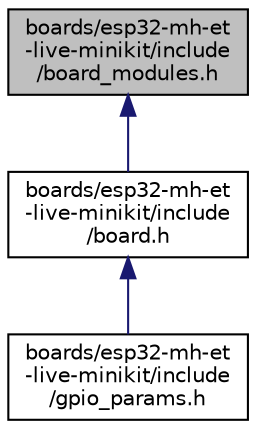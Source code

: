 digraph "boards/esp32-mh-et-live-minikit/include/board_modules.h"
{
 // LATEX_PDF_SIZE
  edge [fontname="Helvetica",fontsize="10",labelfontname="Helvetica",labelfontsize="10"];
  node [fontname="Helvetica",fontsize="10",shape=record];
  Node1 [label="boards/esp32-mh-et\l-live-minikit/include\l/board_modules.h",height=0.2,width=0.4,color="black", fillcolor="grey75", style="filled", fontcolor="black",tooltip="Definitions for Wemos stackable hardware modules (shields)"];
  Node1 -> Node2 [dir="back",color="midnightblue",fontsize="10",style="solid",fontname="Helvetica"];
  Node2 [label="boards/esp32-mh-et\l-live-minikit/include\l/board.h",height=0.2,width=0.4,color="black", fillcolor="white", style="filled",URL="$esp32-mh-et-live-minikit_2include_2board_8h.html",tooltip="Board specific definitions for MH-ET LIVE MiniKit for ESP32."];
  Node2 -> Node3 [dir="back",color="midnightblue",fontsize="10",style="solid",fontname="Helvetica"];
  Node3 [label="boards/esp32-mh-et\l-live-minikit/include\l/gpio_params.h",height=0.2,width=0.4,color="black", fillcolor="white", style="filled",URL="$esp32-mh-et-live-minikit_2include_2gpio__params_8h.html",tooltip="Board specific configuration of direct mapped GPIOs."];
}
